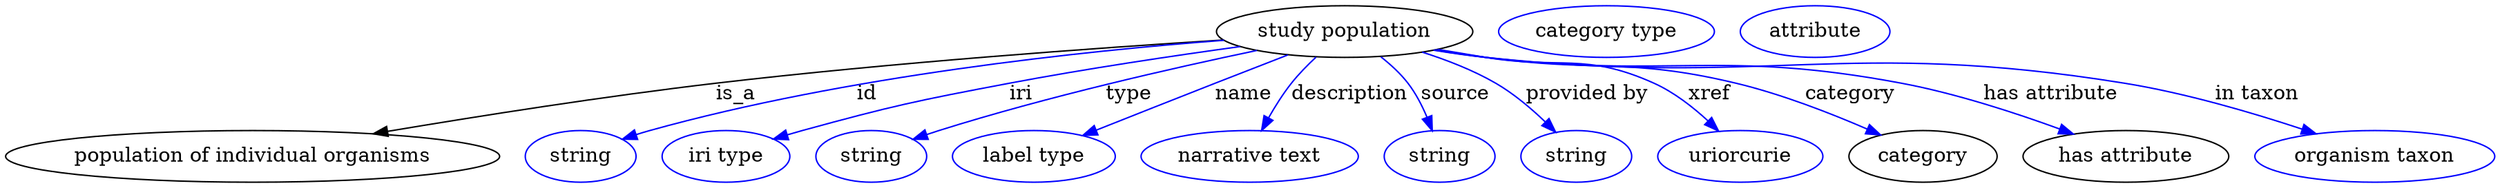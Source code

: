 digraph {
	graph [bb="0,0,1729.8,123"];
	node [label="\N"];
	"study population"	[height=0.5,
		label="study population",
		pos="930.58,105",
		width=2.4734];
	"population of individual organisms"	[height=0.5,
		pos="171.58,18",
		width=4.7662];
	"study population" -> "population of individual organisms"	[label=is_a,
		lp="507.58,61.5",
		pos="e,255.42,33.763 846.22,99.104 758.07,93.553 615.85,83.369 493.58,69 416.52,59.943 329.6,46.238 265.51,35.465"];
	id	[color=blue,
		height=0.5,
		label=string,
		pos="399.58,18",
		width=1.0652];
	"study population" -> id	[color=blue,
		label=id,
		lp="598.58,61.5",
		pos="e,428.57,29.99 846.76,98.899 749.33,91.442 584.44,74.064 447.58,36 444.48,35.135 441.28,34.172 438.08,33.155",
		style=solid];
	iri	[color=blue,
		height=0.5,
		label="iri type",
		pos="500.58,18",
		width=1.2277];
	"study population" -> iri	[color=blue,
		label=iri,
		lp="705.58,61.5",
		pos="e,533.88,29.93 857.92,94.565 811.83,88.215 751.03,79.165 697.58,69 633.51,56.813 617.52,53.14 554.58,36 551.01,35.026 547.31,33.97 \
543.61,32.877",
		style=solid];
	type	[color=blue,
		height=0.5,
		label=string,
		pos="601.58,18",
		width=1.0652];
	"study population" -> type	[color=blue,
		label=type,
		lp="780.58,61.5",
		pos="e,630.54,29.898 869.69,91.857 812.12,79.783 723.63,59.676 648.58,36 645.83,35.131 643,34.201 640.15,33.24",
		style=solid];
	name	[color=blue,
		height=0.5,
		label="label type",
		pos="714.58,18",
		width=1.5707];
	"study population" -> name	[color=blue,
		label=name,
		lp="860.58,61.5",
		pos="e,748.52,32.539 891.13,88.725 875.4,82.615 857.13,75.498 840.58,69 813.03,58.174 782.13,45.914 757.82,36.244",
		style=solid];
	description	[color=blue,
		height=0.5,
		label="narrative text",
		pos="864.58,18",
		width=2.0943];
	"study population" -> description	[color=blue,
		label=description,
		lp="934.08,61.5",
		pos="e,872.86,35.979 910.7,87.166 904.83,81.694 898.63,75.379 893.58,69 887.77,61.647 882.33,53.001 877.78,44.985",
		style=solid];
	source	[color=blue,
		height=0.5,
		label=string,
		pos="996.58,18",
		width=1.0652];
	"study population" -> source	[color=blue,
		label=source,
		lp="1007.6,61.5",
		pos="e,991.48,35.85 955.79,87.354 962.5,82.065 969.34,75.803 974.58,69 980.02,61.951 984.42,53.351 987.83,45.285",
		style=solid];
	"provided by"	[color=blue,
		height=0.5,
		label=string,
		pos="1091.6,18",
		width=1.0652];
	"study population" -> "provided by"	[color=blue,
		label="provided by",
		lp="1099.1,61.5",
		pos="e,1077.2,34.858 984.47,90.659 1001.5,85.258 1019.9,78.106 1035.6,69 1048,61.78 1060.2,51.48 1069.9,42.104",
		style=solid];
	xref	[color=blue,
		height=0.5,
		label=uriorcurie,
		pos="1205.6,18",
		width=1.5887];
	"study population" -> xref	[color=blue,
		label=xref,
		lp="1184.1,61.5",
		pos="e,1190.5,35.687 995.39,92.578 1006.5,90.679 1017.8,88.757 1028.6,87 1080.5,78.503 1097.6,90.63 1145.6,69 1159.4,62.781 1172.5,52.486 \
1183,42.85",
		style=solid];
	category	[height=0.5,
		pos="1332.6,18",
		width=1.4263];
	"study population" -> category	[color=blue,
		label=category,
		lp="1282.1,61.5",
		pos="e,1303.3,32.812 994.01,92.343 1005.5,90.419 1017.4,88.549 1028.6,87 1105.6,76.35 1127,87.112 1202.6,69 1234.3,61.407 1268.6,47.95 \
1294.1,36.908",
		style=solid];
	"has attribute"	[height=0.5,
		pos="1473.6,18",
		width=1.9859];
	"study population" -> "has attribute"	[color=blue,
		label="has attribute",
		lp="1421.6,61.5",
		pos="e,1437.1,33.556 992.91,92.135 1004.7,90.185 1017,88.36 1028.6,87 1156.4,71.98 1191.1,92.823 1317.6,69 1355.4,61.874 1396.8,48.306 \
1427.5,37.101",
		style=solid];
	"in taxon"	[color=blue,
		height=0.5,
		label="organism taxon",
		pos="1646.6,18",
		width=2.3109];
	"study population" -> "in taxon"	[color=blue,
		label="in taxon",
		lp="1564.6,61.5",
		pos="e,1605.7,33.751 992.36,92.017 1004.3,90.053 1016.8,88.253 1028.6,87 1225,66.077 1277.6,100.5 1472.6,69 1514.9,62.156 1561.6,48.392 \
1595.9,37.035",
		style=solid];
	"named thing_category"	[color=blue,
		height=0.5,
		label="category type",
		pos="1112.6,105",
		width=2.0762];
	"organismal entity_has attribute"	[color=blue,
		height=0.5,
		label=attribute,
		pos="1257.6,105",
		width=1.4443];
}
